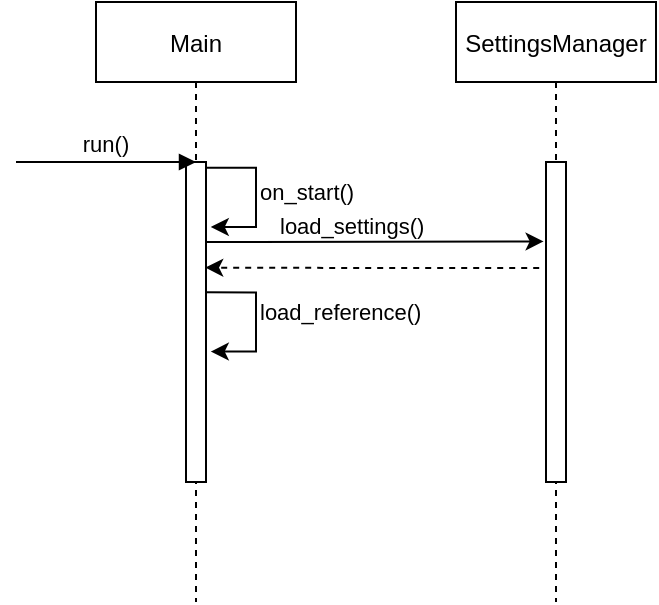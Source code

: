 <mxfile version="16.1.2" type="device"><diagram id="kgpKYQtTHZ0yAKxKKP6v" name="Page-1"><mxGraphModel dx="1339" dy="487" grid="1" gridSize="10" guides="1" tooltips="1" connect="1" arrows="1" fold="1" page="1" pageScale="1" pageWidth="850" pageHeight="1100" math="0" shadow="0"><root><mxCell id="0"/><mxCell id="1" parent="0"/><mxCell id="NPpGZ3S6GLeFugPFXIbX-1" value="Main" style="shape=umlLifeline;perimeter=lifelinePerimeter;container=1;collapsible=0;recursiveResize=0;rounded=0;shadow=0;strokeWidth=1;" parent="1" vertex="1"><mxGeometry x="20" y="400" width="100" height="300" as="geometry"/></mxCell><mxCell id="NPpGZ3S6GLeFugPFXIbX-2" value="" style="points=[];perimeter=orthogonalPerimeter;rounded=0;shadow=0;strokeWidth=1;" parent="NPpGZ3S6GLeFugPFXIbX-1" vertex="1"><mxGeometry x="45" y="80" width="10" height="160" as="geometry"/></mxCell><mxCell id="NPpGZ3S6GLeFugPFXIbX-12" style="edgeStyle=orthogonalEdgeStyle;rounded=0;orthogonalLoop=1;jettySize=auto;html=1;entryX=1.238;entryY=0.203;entryDx=0;entryDy=0;entryPerimeter=0;exitX=1;exitY=0.018;exitDx=0;exitDy=0;exitPerimeter=0;" parent="NPpGZ3S6GLeFugPFXIbX-1" source="NPpGZ3S6GLeFugPFXIbX-2" target="NPpGZ3S6GLeFugPFXIbX-2" edge="1"><mxGeometry relative="1" as="geometry"><Array as="points"><mxPoint x="80" y="83"/><mxPoint x="80" y="113"/></Array></mxGeometry></mxCell><mxCell id="NPpGZ3S6GLeFugPFXIbX-21" style="edgeStyle=orthogonalEdgeStyle;rounded=0;orthogonalLoop=1;jettySize=auto;html=1;entryX=-0.12;entryY=0.248;entryDx=0;entryDy=0;entryPerimeter=0;exitX=1;exitY=0.018;exitDx=0;exitDy=0;exitPerimeter=0;" parent="NPpGZ3S6GLeFugPFXIbX-1" target="NPpGZ3S6GLeFugPFXIbX-4" edge="1"><mxGeometry relative="1" as="geometry"><mxPoint x="55" y="120.0" as="sourcePoint"/><mxPoint x="57.38" y="149.6" as="targetPoint"/><Array as="points"><mxPoint x="224" y="120"/></Array></mxGeometry></mxCell><mxCell id="NPpGZ3S6GLeFugPFXIbX-26" style="edgeStyle=orthogonalEdgeStyle;rounded=0;orthogonalLoop=1;jettySize=auto;html=1;entryX=1.238;entryY=0.203;entryDx=0;entryDy=0;entryPerimeter=0;exitX=1;exitY=0.018;exitDx=0;exitDy=0;exitPerimeter=0;" parent="NPpGZ3S6GLeFugPFXIbX-1" edge="1"><mxGeometry relative="1" as="geometry"><mxPoint x="55" y="145.18" as="sourcePoint"/><mxPoint x="57.38" y="174.78" as="targetPoint"/><Array as="points"><mxPoint x="80" y="145.3"/><mxPoint x="80" y="175.3"/></Array></mxGeometry></mxCell><mxCell id="NPpGZ3S6GLeFugPFXIbX-3" value="SettingsManager" style="shape=umlLifeline;perimeter=lifelinePerimeter;container=1;collapsible=0;recursiveResize=0;rounded=0;shadow=0;strokeWidth=1;" parent="1" vertex="1"><mxGeometry x="200" y="400" width="100" height="300" as="geometry"/></mxCell><mxCell id="NPpGZ3S6GLeFugPFXIbX-4" value="" style="points=[];perimeter=orthogonalPerimeter;rounded=0;shadow=0;strokeWidth=1;" parent="NPpGZ3S6GLeFugPFXIbX-3" vertex="1"><mxGeometry x="45" y="80" width="10" height="160" as="geometry"/></mxCell><mxCell id="NPpGZ3S6GLeFugPFXIbX-7" value="run()" style="verticalAlign=bottom;endArrow=block;entryX=0;entryY=0;shadow=0;strokeWidth=1;" parent="1" edge="1"><mxGeometry relative="1" as="geometry"><mxPoint x="-20" y="480" as="sourcePoint"/><mxPoint x="70" y="480.0" as="targetPoint"/></mxGeometry></mxCell><mxCell id="NPpGZ3S6GLeFugPFXIbX-20" value="on_start()" style="text;html=1;strokeColor=none;fillColor=none;align=left;verticalAlign=middle;whiteSpace=wrap;rounded=0;fontSize=11;" parent="1" vertex="1"><mxGeometry x="100" y="490" width="60" height="10" as="geometry"/></mxCell><mxCell id="NPpGZ3S6GLeFugPFXIbX-23" value="load_settings()" style="text;html=1;strokeColor=none;fillColor=none;align=left;verticalAlign=middle;whiteSpace=wrap;rounded=0;fontSize=11;" parent="1" vertex="1"><mxGeometry x="110" y="509" width="60" height="6" as="geometry"/></mxCell><mxCell id="NPpGZ3S6GLeFugPFXIbX-24" style="edgeStyle=orthogonalEdgeStyle;rounded=0;orthogonalLoop=1;jettySize=auto;html=1;exitX=0;exitY=0.315;exitDx=0;exitDy=0;exitPerimeter=0;entryX=0.96;entryY=0.33;entryDx=0;entryDy=0;entryPerimeter=0;dashed=1;" parent="1" source="NPpGZ3S6GLeFugPFXIbX-4" target="NPpGZ3S6GLeFugPFXIbX-2" edge="1"><mxGeometry relative="1" as="geometry"><mxPoint x="220" y="530" as="sourcePoint"/><mxPoint x="253.8" y="529.68" as="targetPoint"/><Array as="points"><mxPoint x="245" y="533"/><mxPoint x="160" y="533"/></Array></mxGeometry></mxCell><mxCell id="NPpGZ3S6GLeFugPFXIbX-27" value="load_reference()" style="text;html=1;strokeColor=none;fillColor=none;align=left;verticalAlign=middle;whiteSpace=wrap;rounded=0;fontSize=11;" parent="1" vertex="1"><mxGeometry x="100" y="550" width="60" height="10" as="geometry"/></mxCell></root></mxGraphModel></diagram></mxfile>